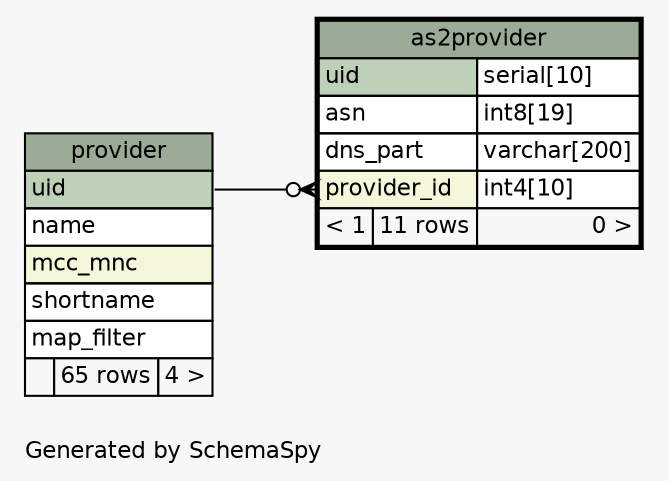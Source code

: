 // dot 2.38.0 on Windows 8 6.2
// SchemaSpy rev 590
digraph "oneDegreeRelationshipsDiagram" {
  graph [
    rankdir="RL"
    bgcolor="#f7f7f7"
    label="\nGenerated by SchemaSpy"
    labeljust="l"
    nodesep="0.18"
    ranksep="0.46"
    fontname="Helvetica"
    fontsize="11"
  ];
  node [
    fontname="Helvetica"
    fontsize="11"
    shape="plaintext"
  ];
  edge [
    arrowsize="0.8"
  ];
  "as2provider":"provider_id":w -> "provider":"uid":e [arrowhead=none dir=back arrowtail=crowodot];
  "as2provider" [
    label=<
    <TABLE BORDER="2" CELLBORDER="1" CELLSPACING="0" BGCOLOR="#ffffff">
      <TR><TD COLSPAN="3" BGCOLOR="#9bab96" ALIGN="CENTER">as2provider</TD></TR>
      <TR><TD PORT="uid" COLSPAN="2" BGCOLOR="#bed1b8" ALIGN="LEFT">uid</TD><TD PORT="uid.type" ALIGN="LEFT">serial[10]</TD></TR>
      <TR><TD PORT="asn" COLSPAN="2" ALIGN="LEFT">asn</TD><TD PORT="asn.type" ALIGN="LEFT">int8[19]</TD></TR>
      <TR><TD PORT="dns_part" COLSPAN="2" ALIGN="LEFT">dns_part</TD><TD PORT="dns_part.type" ALIGN="LEFT">varchar[200]</TD></TR>
      <TR><TD PORT="provider_id" COLSPAN="2" BGCOLOR="#f4f7da" ALIGN="LEFT">provider_id</TD><TD PORT="provider_id.type" ALIGN="LEFT">int4[10]</TD></TR>
      <TR><TD ALIGN="LEFT" BGCOLOR="#f7f7f7">&lt; 1</TD><TD ALIGN="RIGHT" BGCOLOR="#f7f7f7">11 rows</TD><TD ALIGN="RIGHT" BGCOLOR="#f7f7f7">0 &gt;</TD></TR>
    </TABLE>>
    URL="as2provider.html"
    tooltip="as2provider"
  ];
  "provider" [
    label=<
    <TABLE BORDER="0" CELLBORDER="1" CELLSPACING="0" BGCOLOR="#ffffff">
      <TR><TD COLSPAN="3" BGCOLOR="#9bab96" ALIGN="CENTER">provider</TD></TR>
      <TR><TD PORT="uid" COLSPAN="3" BGCOLOR="#bed1b8" ALIGN="LEFT">uid</TD></TR>
      <TR><TD PORT="name" COLSPAN="3" ALIGN="LEFT">name</TD></TR>
      <TR><TD PORT="mcc_mnc" COLSPAN="3" BGCOLOR="#f4f7da" ALIGN="LEFT">mcc_mnc</TD></TR>
      <TR><TD PORT="shortname" COLSPAN="3" ALIGN="LEFT">shortname</TD></TR>
      <TR><TD PORT="map_filter" COLSPAN="3" ALIGN="LEFT">map_filter</TD></TR>
      <TR><TD ALIGN="LEFT" BGCOLOR="#f7f7f7">  </TD><TD ALIGN="RIGHT" BGCOLOR="#f7f7f7">65 rows</TD><TD ALIGN="RIGHT" BGCOLOR="#f7f7f7">4 &gt;</TD></TR>
    </TABLE>>
    URL="provider.html"
    tooltip="provider"
  ];
}
